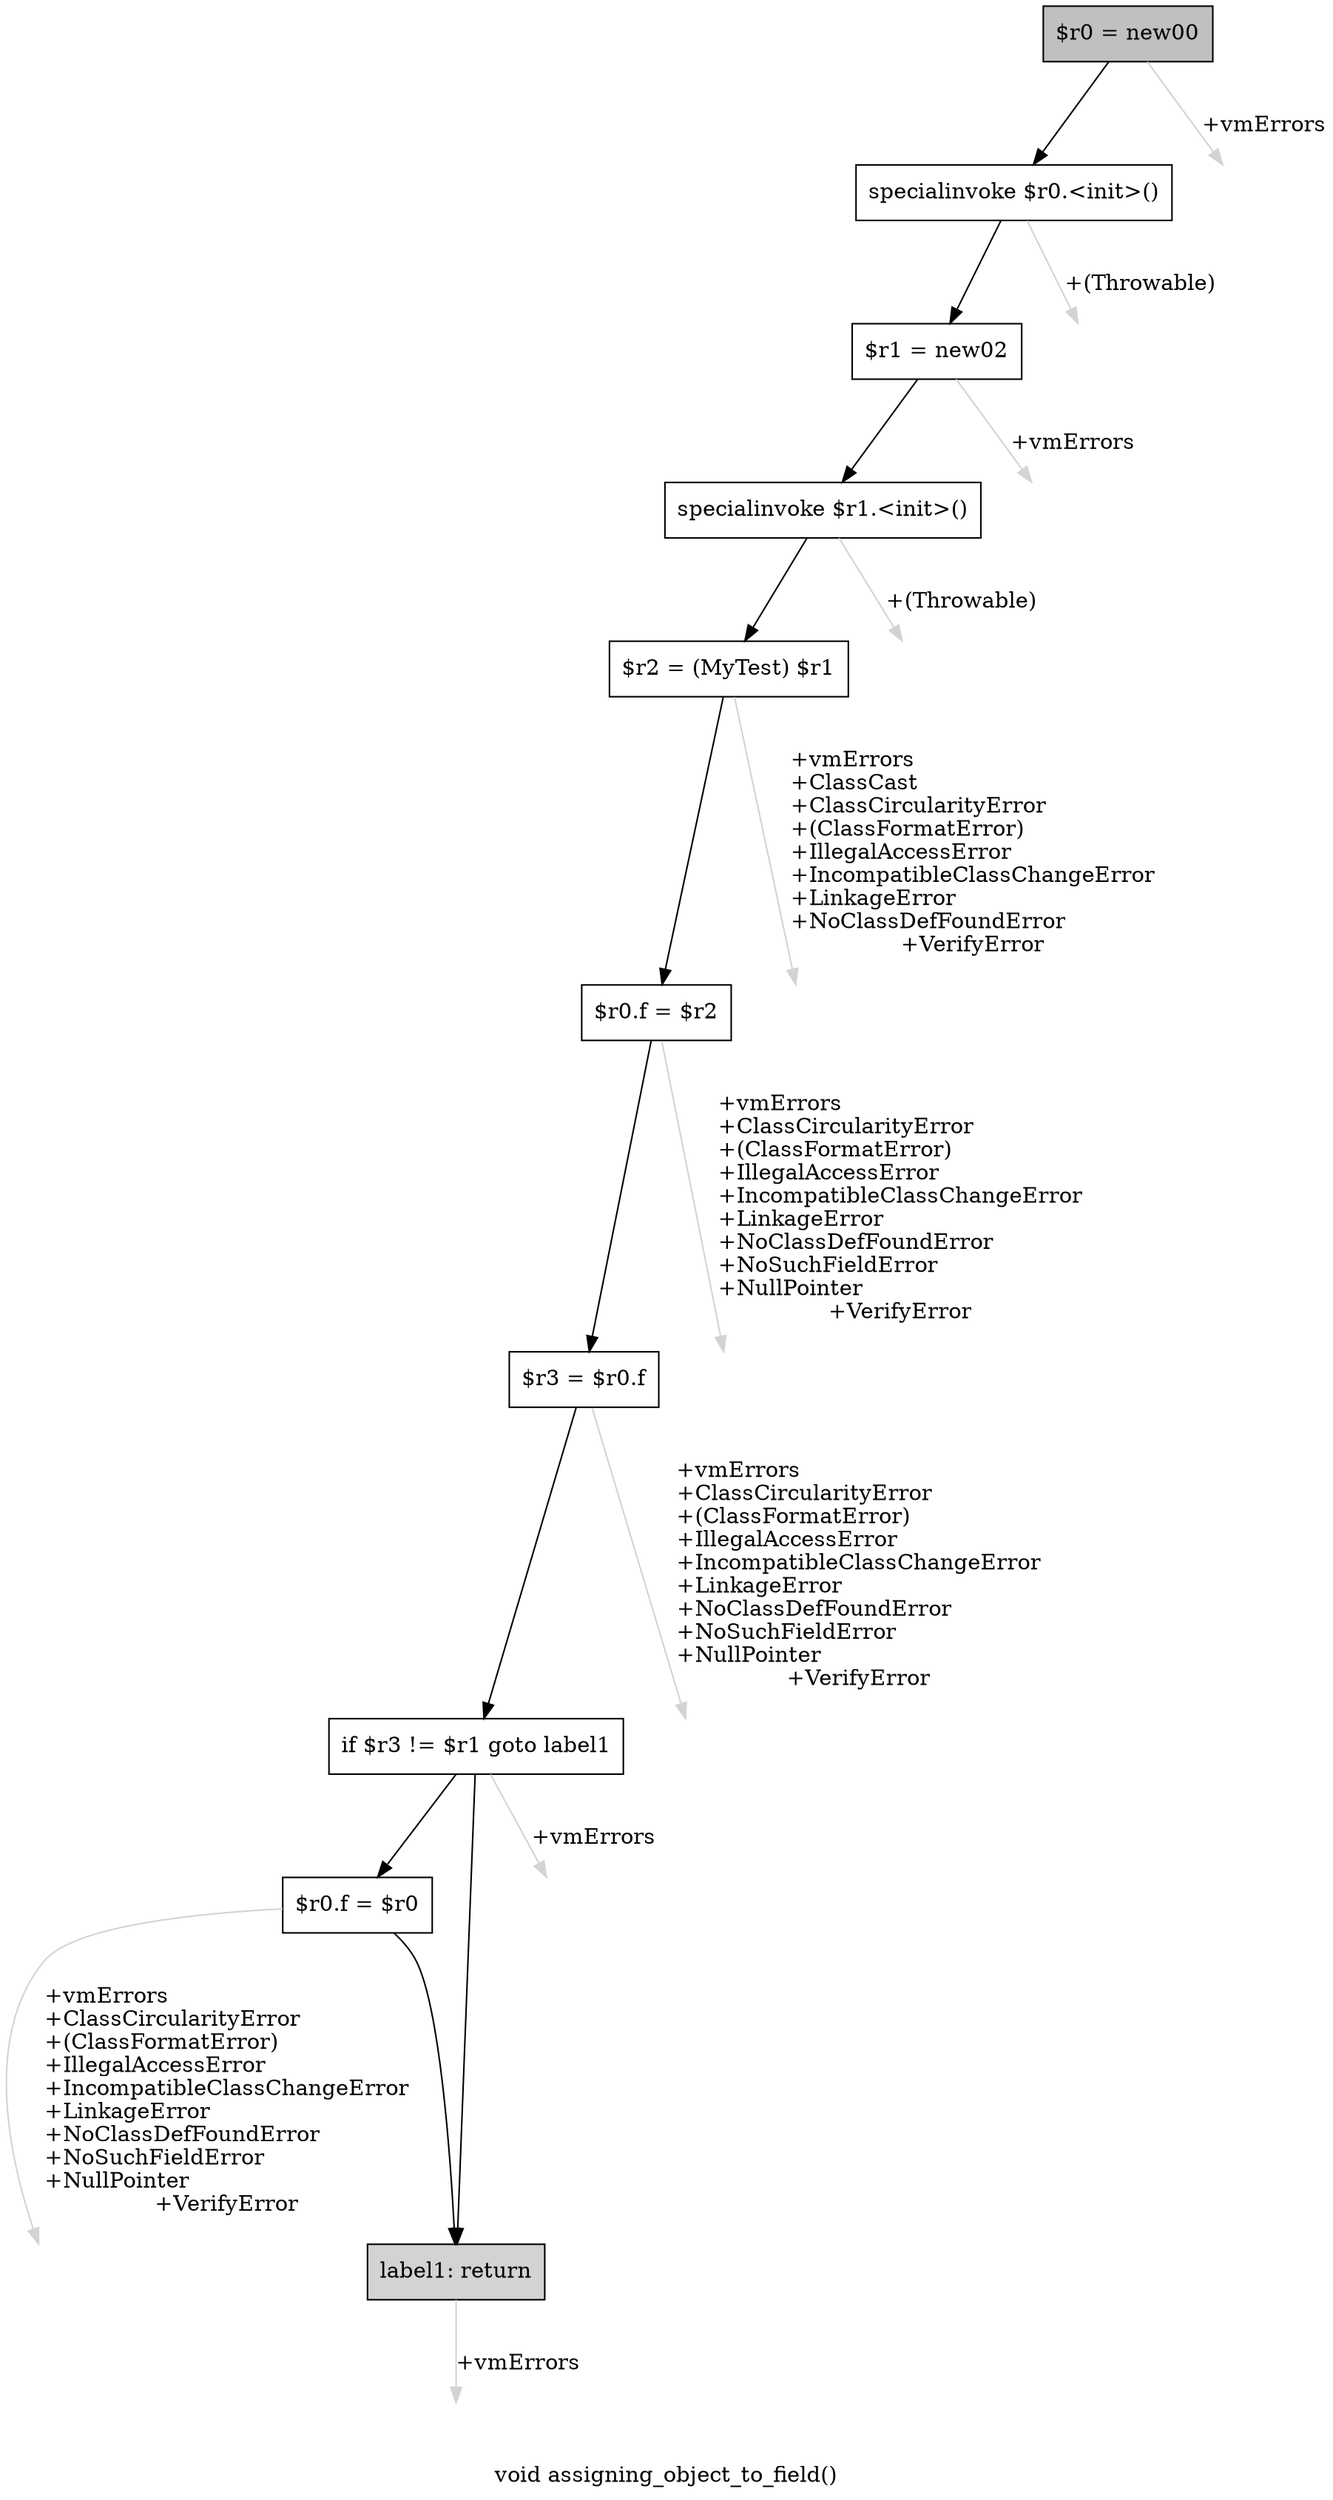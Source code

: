 digraph "void assigning_object_to_field()" {
    label="void assigning_object_to_field()";
    node [shape=box];
    "0" [style=filled,fillcolor=gray,label="$r0 = new00",];
    "1" [label="specialinvoke $r0.<init>()",];
    "0"->"1" [color=black,];
    "10" [style=invis,label="Esc",];
    "0"->"10" [color=lightgray,label="\l+vmErrors",];
    "2" [label="$r1 = new02",];
    "1"->"2" [color=black,];
    "11" [style=invis,label="Esc",];
    "1"->"11" [color=lightgray,label="\l+(Throwable)",];
    "3" [label="specialinvoke $r1.<init>()",];
    "2"->"3" [color=black,];
    "12" [style=invis,label="Esc",];
    "2"->"12" [color=lightgray,label="\l+vmErrors",];
    "4" [label="$r2 = (MyTest) $r1",];
    "3"->"4" [color=black,];
    "13" [style=invis,label="Esc",];
    "3"->"13" [color=lightgray,label="\l+(Throwable)",];
    "5" [label="$r0.f = $r2",];
    "4"->"5" [color=black,];
    "14" [style=invis,label="Esc",];
    "4"->"14" [color=lightgray,label="\l+vmErrors\l+ClassCast\l+ClassCircularityError\l+(ClassFormatError)\l+IllegalAccessError\l+IncompatibleClassChangeError\l+LinkageError\l+NoClassDefFoundError\l+VerifyError",];
    "6" [label="$r3 = $r0.f",];
    "5"->"6" [color=black,];
    "15" [style=invis,label="Esc",];
    "5"->"15" [color=lightgray,label="\l+vmErrors\l+ClassCircularityError\l+(ClassFormatError)\l+IllegalAccessError\l+IncompatibleClassChangeError\l+LinkageError\l+NoClassDefFoundError\l+NoSuchFieldError\l+NullPointer\l+VerifyError",];
    "7" [label="if $r3 != $r1 goto label1",];
    "6"->"7" [color=black,];
    "16" [style=invis,label="Esc",];
    "6"->"16" [color=lightgray,label="\l+vmErrors\l+ClassCircularityError\l+(ClassFormatError)\l+IllegalAccessError\l+IncompatibleClassChangeError\l+LinkageError\l+NoClassDefFoundError\l+NoSuchFieldError\l+NullPointer\l+VerifyError",];
    "8" [label="$r0.f = $r0",];
    "7"->"8" [color=black,];
    "9" [style=filled,fillcolor=lightgray,label="label1: return",];
    "7"->"9" [color=black,];
    "17" [style=invis,label="Esc",];
    "7"->"17" [color=lightgray,label="\l+vmErrors",];
    "8"->"9" [color=black,];
    "18" [style=invis,label="Esc",];
    "8"->"18" [color=lightgray,label="\l+vmErrors\l+ClassCircularityError\l+(ClassFormatError)\l+IllegalAccessError\l+IncompatibleClassChangeError\l+LinkageError\l+NoClassDefFoundError\l+NoSuchFieldError\l+NullPointer\l+VerifyError",];
    "19" [style=invis,label="Esc",];
    "9"->"19" [color=lightgray,label="\l+vmErrors",];
}
